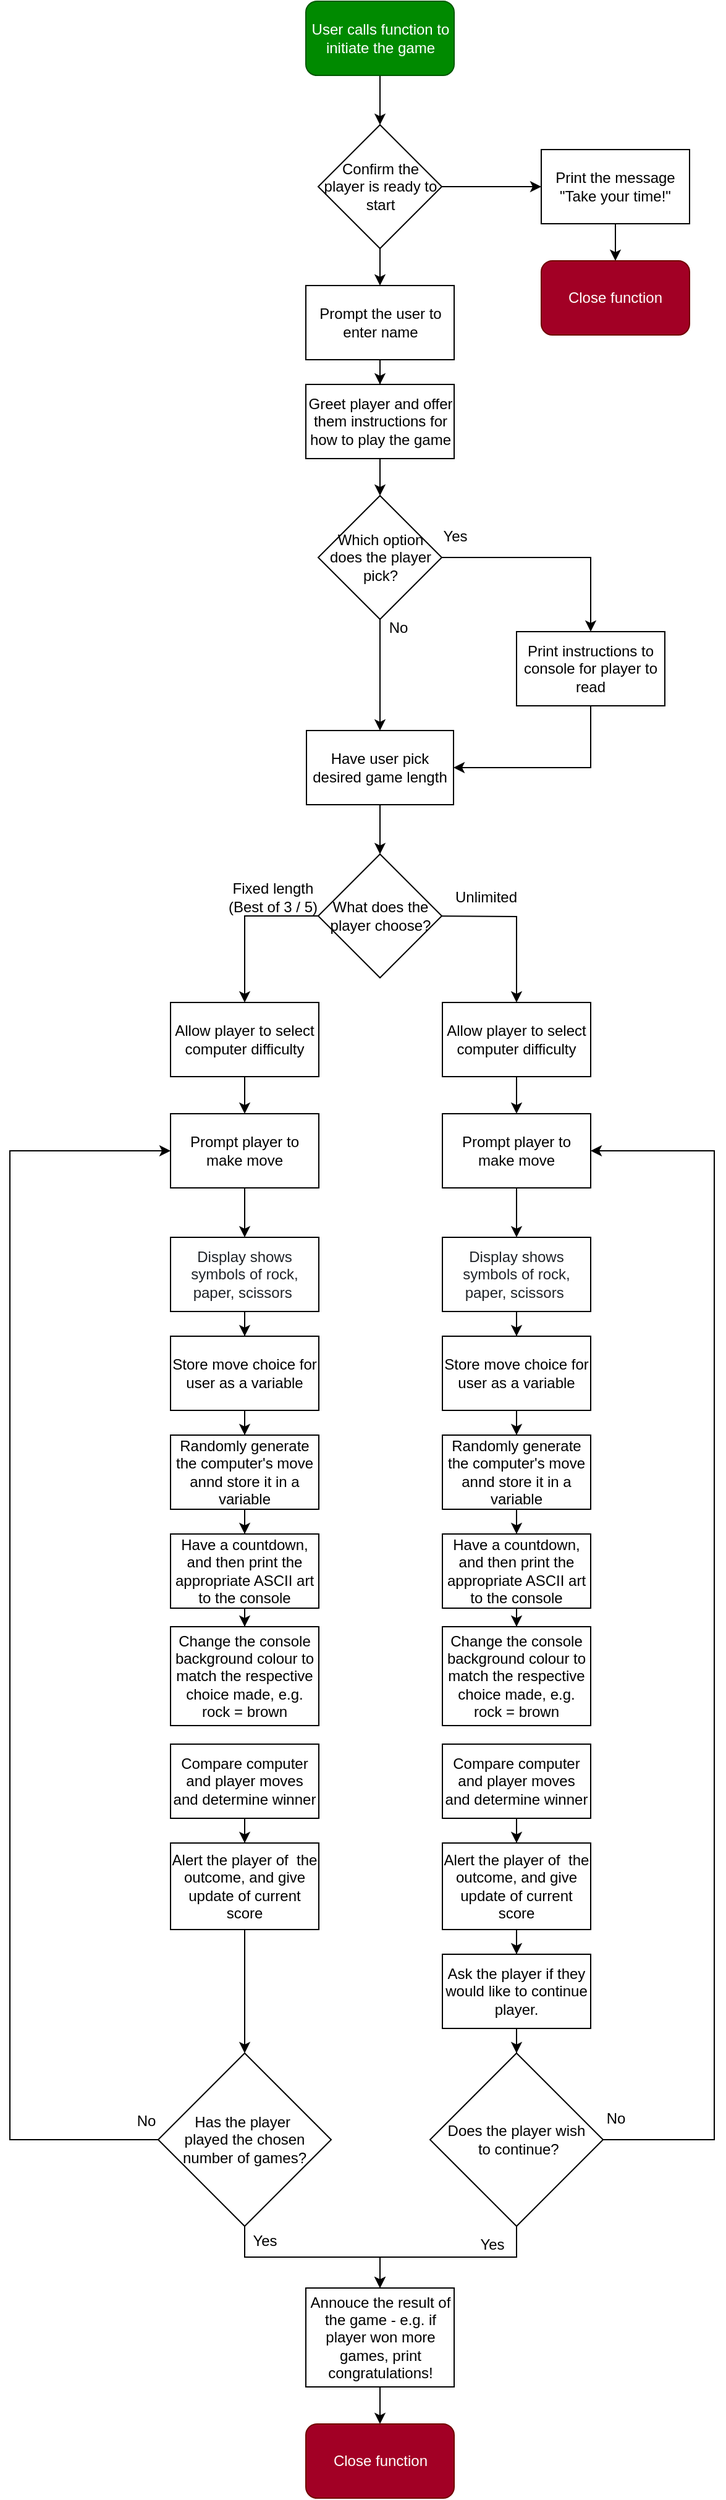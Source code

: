 <mxfile pages="2">
    <diagram id="C5RBs43oDa-KdzZeNtuy" name="Full MVP Flow">
        <mxGraphModel dx="2403" dy="698" grid="1" gridSize="10" guides="1" tooltips="1" connect="1" arrows="1" fold="1" page="1" pageScale="1" pageWidth="827" pageHeight="1169" math="0" shadow="0">
            <root>
                <mxCell id="WIyWlLk6GJQsqaUBKTNV-0"/>
                <mxCell id="WIyWlLk6GJQsqaUBKTNV-1" parent="WIyWlLk6GJQsqaUBKTNV-0"/>
                <mxCell id="i0BTrLe3iwKVBPKauF2W-7" value="" style="edgeStyle=orthogonalEdgeStyle;rounded=0;orthogonalLoop=1;jettySize=auto;html=1;" parent="WIyWlLk6GJQsqaUBKTNV-1" source="i0BTrLe3iwKVBPKauF2W-0" target="i0BTrLe3iwKVBPKauF2W-2" edge="1">
                    <mxGeometry relative="1" as="geometry"/>
                </mxCell>
                <mxCell id="i0BTrLe3iwKVBPKauF2W-0" value="User calls function to initiate the game" style="rounded=1;whiteSpace=wrap;html=1;fillColor=#008a00;fontColor=#ffffff;strokeColor=#005700;" parent="WIyWlLk6GJQsqaUBKTNV-1" vertex="1">
                    <mxGeometry x="349.5" y="60" width="120" height="60" as="geometry"/>
                </mxCell>
                <mxCell id="i0BTrLe3iwKVBPKauF2W-5" value="" style="edgeStyle=orthogonalEdgeStyle;rounded=0;orthogonalLoop=1;jettySize=auto;html=1;" parent="WIyWlLk6GJQsqaUBKTNV-1" source="i0BTrLe3iwKVBPKauF2W-2" target="i0BTrLe3iwKVBPKauF2W-3" edge="1">
                    <mxGeometry relative="1" as="geometry"/>
                </mxCell>
                <mxCell id="i0BTrLe3iwKVBPKauF2W-9" value="" style="edgeStyle=orthogonalEdgeStyle;rounded=0;orthogonalLoop=1;jettySize=auto;html=1;" parent="WIyWlLk6GJQsqaUBKTNV-1" source="i0BTrLe3iwKVBPKauF2W-2" target="i0BTrLe3iwKVBPKauF2W-8" edge="1">
                    <mxGeometry relative="1" as="geometry"/>
                </mxCell>
                <mxCell id="i0BTrLe3iwKVBPKauF2W-2" value="Confirm the player is ready to start" style="rhombus;whiteSpace=wrap;html=1;" parent="WIyWlLk6GJQsqaUBKTNV-1" vertex="1">
                    <mxGeometry x="359.5" y="160" width="100" height="100" as="geometry"/>
                </mxCell>
                <mxCell id="i0BTrLe3iwKVBPKauF2W-6" value="" style="edgeStyle=orthogonalEdgeStyle;rounded=0;orthogonalLoop=1;jettySize=auto;html=1;" parent="WIyWlLk6GJQsqaUBKTNV-1" source="i0BTrLe3iwKVBPKauF2W-3" target="i0BTrLe3iwKVBPKauF2W-4" edge="1">
                    <mxGeometry relative="1" as="geometry"/>
                </mxCell>
                <mxCell id="i0BTrLe3iwKVBPKauF2W-3" value="Print the message &quot;Take your time!&quot;" style="rounded=0;whiteSpace=wrap;html=1;" parent="WIyWlLk6GJQsqaUBKTNV-1" vertex="1">
                    <mxGeometry x="540" y="180" width="120" height="60" as="geometry"/>
                </mxCell>
                <mxCell id="i0BTrLe3iwKVBPKauF2W-4" value="Close function" style="rounded=1;whiteSpace=wrap;html=1;fillColor=#a20025;fontColor=#ffffff;strokeColor=#6F0000;" parent="WIyWlLk6GJQsqaUBKTNV-1" vertex="1">
                    <mxGeometry x="540" y="270" width="120" height="60" as="geometry"/>
                </mxCell>
                <mxCell id="0fEnFqtu8oEoL6HTWRps-10" style="edgeStyle=orthogonalEdgeStyle;rounded=0;orthogonalLoop=1;jettySize=auto;html=1;entryX=0.5;entryY=0;entryDx=0;entryDy=0;" parent="WIyWlLk6GJQsqaUBKTNV-1" source="i0BTrLe3iwKVBPKauF2W-8" target="0fEnFqtu8oEoL6HTWRps-0" edge="1">
                    <mxGeometry relative="1" as="geometry"/>
                </mxCell>
                <mxCell id="i0BTrLe3iwKVBPKauF2W-8" value="Prompt the user to enter name" style="rounded=0;whiteSpace=wrap;html=1;" parent="WIyWlLk6GJQsqaUBKTNV-1" vertex="1">
                    <mxGeometry x="349.5" y="290" width="120" height="60" as="geometry"/>
                </mxCell>
                <mxCell id="jGgT8CuHyI69-m--lQgt-0" value="" style="edgeStyle=orthogonalEdgeStyle;rounded=0;orthogonalLoop=1;jettySize=auto;html=1;" parent="WIyWlLk6GJQsqaUBKTNV-1" source="i0BTrLe3iwKVBPKauF2W-10" target="i0BTrLe3iwKVBPKauF2W-13" edge="1">
                    <mxGeometry relative="1" as="geometry"/>
                </mxCell>
                <mxCell id="i0BTrLe3iwKVBPKauF2W-10" value="Have user pick desired game length" style="rounded=0;whiteSpace=wrap;html=1;" parent="WIyWlLk6GJQsqaUBKTNV-1" vertex="1">
                    <mxGeometry x="350" y="650" width="119" height="60" as="geometry"/>
                </mxCell>
                <mxCell id="i0BTrLe3iwKVBPKauF2W-21" style="edgeStyle=orthogonalEdgeStyle;rounded=0;orthogonalLoop=1;jettySize=auto;html=1;entryX=0.5;entryY=0;entryDx=0;entryDy=0;" parent="WIyWlLk6GJQsqaUBKTNV-1" source="i0BTrLe3iwKVBPKauF2W-13" target="u9dW0clp4DTma3qkRsLp-0" edge="1">
                    <mxGeometry relative="1" as="geometry">
                        <Array as="points">
                            <mxPoint x="300" y="800"/>
                        </Array>
                    </mxGeometry>
                </mxCell>
                <mxCell id="i0BTrLe3iwKVBPKauF2W-22" style="edgeStyle=orthogonalEdgeStyle;rounded=0;orthogonalLoop=1;jettySize=auto;html=1;entryX=0.5;entryY=0;entryDx=0;entryDy=0;" parent="WIyWlLk6GJQsqaUBKTNV-1" target="u9dW0clp4DTma3qkRsLp-1" edge="1">
                    <mxGeometry relative="1" as="geometry">
                        <mxPoint x="440" y="800" as="sourcePoint"/>
                    </mxGeometry>
                </mxCell>
                <mxCell id="i0BTrLe3iwKVBPKauF2W-13" value="What does the player choose?" style="rhombus;whiteSpace=wrap;html=1;" parent="WIyWlLk6GJQsqaUBKTNV-1" vertex="1">
                    <mxGeometry x="359.5" y="750" width="100" height="100" as="geometry"/>
                </mxCell>
                <mxCell id="i0BTrLe3iwKVBPKauF2W-20" value="" style="edgeStyle=orthogonalEdgeStyle;rounded=0;orthogonalLoop=1;jettySize=auto;html=1;" parent="WIyWlLk6GJQsqaUBKTNV-1" source="i0BTrLe3iwKVBPKauF2W-15" target="i0BTrLe3iwKVBPKauF2W-18" edge="1">
                    <mxGeometry relative="1" as="geometry"/>
                </mxCell>
                <mxCell id="i0BTrLe3iwKVBPKauF2W-15" value="Prompt player to make move" style="rounded=0;whiteSpace=wrap;html=1;" parent="WIyWlLk6GJQsqaUBKTNV-1" vertex="1">
                    <mxGeometry x="240" y="960" width="120" height="60" as="geometry"/>
                </mxCell>
                <mxCell id="i0BTrLe3iwKVBPKauF2W-23" value="" style="edgeStyle=orthogonalEdgeStyle;rounded=0;orthogonalLoop=1;jettySize=auto;html=1;" parent="WIyWlLk6GJQsqaUBKTNV-1" source="i0BTrLe3iwKVBPKauF2W-17" target="i0BTrLe3iwKVBPKauF2W-19" edge="1">
                    <mxGeometry relative="1" as="geometry"/>
                </mxCell>
                <mxCell id="i0BTrLe3iwKVBPKauF2W-17" value="Prompt player to make move" style="rounded=0;whiteSpace=wrap;html=1;" parent="WIyWlLk6GJQsqaUBKTNV-1" vertex="1">
                    <mxGeometry x="460" y="960" width="120" height="60" as="geometry"/>
                </mxCell>
                <mxCell id="i0BTrLe3iwKVBPKauF2W-26" value="" style="edgeStyle=orthogonalEdgeStyle;rounded=0;orthogonalLoop=1;jettySize=auto;html=1;" parent="WIyWlLk6GJQsqaUBKTNV-1" source="i0BTrLe3iwKVBPKauF2W-18" target="i0BTrLe3iwKVBPKauF2W-24" edge="1">
                    <mxGeometry relative="1" as="geometry"/>
                </mxCell>
                <mxCell id="i0BTrLe3iwKVBPKauF2W-18" value="&lt;span id=&quot;docs-internal-guid-4c71b3df-7fff-ebc9-d22f-355c0b00f8cb&quot; style=&quot;color: rgb(31, 35, 40); background-color: transparent; font-variant-numeric: normal; font-variant-east-asian: normal; font-variant-alternates: normal; font-variant-position: normal; vertical-align: baseline; white-space-collapse: preserve;&quot;&gt;&lt;font style=&quot;font-size: 12px;&quot; face=&quot;Helvetica&quot;&gt;Display shows symbols of rock, paper, scissors &lt;/font&gt;&lt;/span&gt;" style="rounded=0;whiteSpace=wrap;html=1;" parent="WIyWlLk6GJQsqaUBKTNV-1" vertex="1">
                    <mxGeometry x="240" y="1060" width="120" height="60" as="geometry"/>
                </mxCell>
                <mxCell id="i0BTrLe3iwKVBPKauF2W-27" value="" style="edgeStyle=orthogonalEdgeStyle;rounded=0;orthogonalLoop=1;jettySize=auto;html=1;" parent="WIyWlLk6GJQsqaUBKTNV-1" source="i0BTrLe3iwKVBPKauF2W-19" target="i0BTrLe3iwKVBPKauF2W-25" edge="1">
                    <mxGeometry relative="1" as="geometry"/>
                </mxCell>
                <mxCell id="i0BTrLe3iwKVBPKauF2W-19" value="&lt;span id=&quot;docs-internal-guid-4c71b3df-7fff-ebc9-d22f-355c0b00f8cb&quot; style=&quot;color: rgb(31, 35, 40); background-color: transparent; font-variant-numeric: normal; font-variant-east-asian: normal; font-variant-alternates: normal; font-variant-position: normal; vertical-align: baseline; white-space-collapse: preserve;&quot;&gt;&lt;font style=&quot;font-size: 12px;&quot; face=&quot;Helvetica&quot;&gt;Display shows symbols of rock, paper, scissors &lt;/font&gt;&lt;/span&gt;" style="rounded=0;whiteSpace=wrap;html=1;" parent="WIyWlLk6GJQsqaUBKTNV-1" vertex="1">
                    <mxGeometry x="460" y="1060" width="120" height="60" as="geometry"/>
                </mxCell>
                <mxCell id="i0BTrLe3iwKVBPKauF2W-37" style="edgeStyle=orthogonalEdgeStyle;rounded=0;orthogonalLoop=1;jettySize=auto;html=1;" parent="WIyWlLk6GJQsqaUBKTNV-1" source="i0BTrLe3iwKVBPKauF2W-24" target="i0BTrLe3iwKVBPKauF2W-30" edge="1">
                    <mxGeometry relative="1" as="geometry"/>
                </mxCell>
                <mxCell id="i0BTrLe3iwKVBPKauF2W-24" value="Store move choice for user as a variable" style="rounded=0;whiteSpace=wrap;html=1;" parent="WIyWlLk6GJQsqaUBKTNV-1" vertex="1">
                    <mxGeometry x="240" y="1140" width="120" height="60" as="geometry"/>
                </mxCell>
                <mxCell id="i0BTrLe3iwKVBPKauF2W-43" style="edgeStyle=orthogonalEdgeStyle;rounded=0;orthogonalLoop=1;jettySize=auto;html=1;" parent="WIyWlLk6GJQsqaUBKTNV-1" source="i0BTrLe3iwKVBPKauF2W-25" target="i0BTrLe3iwKVBPKauF2W-35" edge="1">
                    <mxGeometry relative="1" as="geometry"/>
                </mxCell>
                <mxCell id="i0BTrLe3iwKVBPKauF2W-25" value="Store move choice for user as a variable" style="rounded=0;whiteSpace=wrap;html=1;" parent="WIyWlLk6GJQsqaUBKTNV-1" vertex="1">
                    <mxGeometry x="460" y="1140" width="120" height="60" as="geometry"/>
                </mxCell>
                <mxCell id="i0BTrLe3iwKVBPKauF2W-28" value="Unlimited" style="text;html=1;align=center;verticalAlign=middle;resizable=0;points=[];autosize=1;strokeColor=none;fillColor=none;" parent="WIyWlLk6GJQsqaUBKTNV-1" vertex="1">
                    <mxGeometry x="460" y="770" width="70" height="30" as="geometry"/>
                </mxCell>
                <mxCell id="i0BTrLe3iwKVBPKauF2W-29" value="Fixed length&amp;nbsp;&lt;div&gt;(Best of 3 / 5)&lt;/div&gt;" style="text;html=1;align=right;verticalAlign=middle;resizable=0;points=[];autosize=1;strokeColor=none;fillColor=none;" parent="WIyWlLk6GJQsqaUBKTNV-1" vertex="1">
                    <mxGeometry x="260" y="765" width="100" height="40" as="geometry"/>
                </mxCell>
                <mxCell id="i0BTrLe3iwKVBPKauF2W-81" style="edgeStyle=orthogonalEdgeStyle;rounded=0;orthogonalLoop=1;jettySize=auto;html=1;entryX=0.5;entryY=0;entryDx=0;entryDy=0;" parent="WIyWlLk6GJQsqaUBKTNV-1" source="i0BTrLe3iwKVBPKauF2W-30" target="i0BTrLe3iwKVBPKauF2W-76" edge="1">
                    <mxGeometry relative="1" as="geometry"/>
                </mxCell>
                <mxCell id="i0BTrLe3iwKVBPKauF2W-30" value="Randomly generate the computer's move annd store it in a variable" style="rounded=0;whiteSpace=wrap;html=1;" parent="WIyWlLk6GJQsqaUBKTNV-1" vertex="1">
                    <mxGeometry x="240" y="1220" width="120" height="60" as="geometry"/>
                </mxCell>
                <mxCell id="i0BTrLe3iwKVBPKauF2W-40" style="edgeStyle=orthogonalEdgeStyle;rounded=0;orthogonalLoop=1;jettySize=auto;html=1;" parent="WIyWlLk6GJQsqaUBKTNV-1" source="i0BTrLe3iwKVBPKauF2W-31" target="i0BTrLe3iwKVBPKauF2W-32" edge="1">
                    <mxGeometry relative="1" as="geometry"/>
                </mxCell>
                <mxCell id="i0BTrLe3iwKVBPKauF2W-31" value="Compare computer and player moves and determine winner" style="rounded=0;whiteSpace=wrap;html=1;" parent="WIyWlLk6GJQsqaUBKTNV-1" vertex="1">
                    <mxGeometry x="240" y="1470" width="120" height="60" as="geometry"/>
                </mxCell>
                <mxCell id="i0BTrLe3iwKVBPKauF2W-48" value="" style="edgeStyle=orthogonalEdgeStyle;rounded=0;orthogonalLoop=1;jettySize=auto;html=1;" parent="WIyWlLk6GJQsqaUBKTNV-1" source="i0BTrLe3iwKVBPKauF2W-32" target="i0BTrLe3iwKVBPKauF2W-46" edge="1">
                    <mxGeometry relative="1" as="geometry"/>
                </mxCell>
                <mxCell id="i0BTrLe3iwKVBPKauF2W-32" value="Alert the player of&amp;nbsp; the outcome, and give update of current score" style="rounded=0;whiteSpace=wrap;html=1;" parent="WIyWlLk6GJQsqaUBKTNV-1" vertex="1">
                    <mxGeometry x="240" y="1550" width="120" height="70" as="geometry"/>
                </mxCell>
                <mxCell id="i0BTrLe3iwKVBPKauF2W-72" style="edgeStyle=orthogonalEdgeStyle;rounded=0;orthogonalLoop=1;jettySize=auto;html=1;entryX=0.5;entryY=0;entryDx=0;entryDy=0;" parent="WIyWlLk6GJQsqaUBKTNV-1" source="i0BTrLe3iwKVBPKauF2W-33" target="i0BTrLe3iwKVBPKauF2W-56" edge="1">
                    <mxGeometry relative="1" as="geometry"/>
                </mxCell>
                <mxCell id="i0BTrLe3iwKVBPKauF2W-33" value="Alert the player of&amp;nbsp; the outcome, and give update of current score" style="rounded=0;whiteSpace=wrap;html=1;" parent="WIyWlLk6GJQsqaUBKTNV-1" vertex="1">
                    <mxGeometry x="460" y="1550" width="120" height="70" as="geometry"/>
                </mxCell>
                <mxCell id="i0BTrLe3iwKVBPKauF2W-41" style="edgeStyle=orthogonalEdgeStyle;rounded=0;orthogonalLoop=1;jettySize=auto;html=1;entryX=0.5;entryY=0;entryDx=0;entryDy=0;" parent="WIyWlLk6GJQsqaUBKTNV-1" source="i0BTrLe3iwKVBPKauF2W-34" target="i0BTrLe3iwKVBPKauF2W-33" edge="1">
                    <mxGeometry relative="1" as="geometry"/>
                </mxCell>
                <mxCell id="i0BTrLe3iwKVBPKauF2W-34" value="Compare computer and player moves and determine winner" style="rounded=0;whiteSpace=wrap;html=1;" parent="WIyWlLk6GJQsqaUBKTNV-1" vertex="1">
                    <mxGeometry x="460" y="1470" width="120" height="60" as="geometry"/>
                </mxCell>
                <mxCell id="i0BTrLe3iwKVBPKauF2W-85" style="edgeStyle=orthogonalEdgeStyle;rounded=0;orthogonalLoop=1;jettySize=auto;html=1;entryX=0.5;entryY=0;entryDx=0;entryDy=0;" parent="WIyWlLk6GJQsqaUBKTNV-1" source="i0BTrLe3iwKVBPKauF2W-35" target="i0BTrLe3iwKVBPKauF2W-78" edge="1">
                    <mxGeometry relative="1" as="geometry"/>
                </mxCell>
                <mxCell id="i0BTrLe3iwKVBPKauF2W-35" value="Randomly generate the computer's move annd store it in a variable" style="rounded=0;whiteSpace=wrap;html=1;" parent="WIyWlLk6GJQsqaUBKTNV-1" vertex="1">
                    <mxGeometry x="460" y="1220" width="120" height="60" as="geometry"/>
                </mxCell>
                <mxCell id="i0BTrLe3iwKVBPKauF2W-49" style="edgeStyle=orthogonalEdgeStyle;rounded=0;orthogonalLoop=1;jettySize=auto;html=1;entryX=0;entryY=0.5;entryDx=0;entryDy=0;" parent="WIyWlLk6GJQsqaUBKTNV-1" source="i0BTrLe3iwKVBPKauF2W-46" target="i0BTrLe3iwKVBPKauF2W-15" edge="1">
                    <mxGeometry relative="1" as="geometry">
                        <Array as="points">
                            <mxPoint x="110" y="1790"/>
                            <mxPoint x="110" y="990"/>
                        </Array>
                    </mxGeometry>
                </mxCell>
                <mxCell id="i0BTrLe3iwKVBPKauF2W-60" value="" style="edgeStyle=orthogonalEdgeStyle;rounded=0;orthogonalLoop=1;jettySize=auto;html=1;" parent="WIyWlLk6GJQsqaUBKTNV-1" source="i0BTrLe3iwKVBPKauF2W-46" target="i0BTrLe3iwKVBPKauF2W-53" edge="1">
                    <mxGeometry relative="1" as="geometry"/>
                </mxCell>
                <mxCell id="i0BTrLe3iwKVBPKauF2W-46" value="Has the player&amp;nbsp;&lt;div&gt;played&lt;span style=&quot;background-color: initial;&quot;&gt;&amp;nbsp;&lt;/span&gt;&lt;span style=&quot;background-color: initial;&quot;&gt;the chosen number of games?&lt;/span&gt;&lt;/div&gt;" style="rhombus;whiteSpace=wrap;html=1;" parent="WIyWlLk6GJQsqaUBKTNV-1" vertex="1">
                    <mxGeometry x="230" y="1720" width="140" height="140" as="geometry"/>
                </mxCell>
                <mxCell id="i0BTrLe3iwKVBPKauF2W-50" value="No" style="text;html=1;align=center;verticalAlign=middle;resizable=0;points=[];autosize=1;strokeColor=none;fillColor=none;" parent="WIyWlLk6GJQsqaUBKTNV-1" vertex="1">
                    <mxGeometry x="200" y="1760" width="40" height="30" as="geometry"/>
                </mxCell>
                <mxCell id="i0BTrLe3iwKVBPKauF2W-61" style="edgeStyle=orthogonalEdgeStyle;rounded=0;orthogonalLoop=1;jettySize=auto;html=1;" parent="WIyWlLk6GJQsqaUBKTNV-1" source="i0BTrLe3iwKVBPKauF2W-53" target="i0BTrLe3iwKVBPKauF2W-54" edge="1">
                    <mxGeometry relative="1" as="geometry"/>
                </mxCell>
                <mxCell id="i0BTrLe3iwKVBPKauF2W-53" value="Annouce the result of the game - e.g. if player won more games, print congratulations!" style="rounded=0;whiteSpace=wrap;html=1;" parent="WIyWlLk6GJQsqaUBKTNV-1" vertex="1">
                    <mxGeometry x="349.5" y="1910" width="120" height="80" as="geometry"/>
                </mxCell>
                <mxCell id="i0BTrLe3iwKVBPKauF2W-54" value="Close function" style="rounded=1;whiteSpace=wrap;html=1;fillColor=#a20025;fontColor=#ffffff;strokeColor=#6F0000;" parent="WIyWlLk6GJQsqaUBKTNV-1" vertex="1">
                    <mxGeometry x="349.5" y="2020" width="120" height="60" as="geometry"/>
                </mxCell>
                <mxCell id="i0BTrLe3iwKVBPKauF2W-64" style="edgeStyle=orthogonalEdgeStyle;rounded=0;orthogonalLoop=1;jettySize=auto;html=1;entryX=0.5;entryY=0;entryDx=0;entryDy=0;" parent="WIyWlLk6GJQsqaUBKTNV-1" source="i0BTrLe3iwKVBPKauF2W-56" target="i0BTrLe3iwKVBPKauF2W-59" edge="1">
                    <mxGeometry relative="1" as="geometry"/>
                </mxCell>
                <mxCell id="i0BTrLe3iwKVBPKauF2W-56" value="Ask the player if they would like to continue player." style="rounded=0;whiteSpace=wrap;html=1;" parent="WIyWlLk6GJQsqaUBKTNV-1" vertex="1">
                    <mxGeometry x="460" y="1640" width="120" height="60" as="geometry"/>
                </mxCell>
                <mxCell id="i0BTrLe3iwKVBPKauF2W-63" style="edgeStyle=orthogonalEdgeStyle;rounded=0;orthogonalLoop=1;jettySize=auto;html=1;entryX=0.5;entryY=0;entryDx=0;entryDy=0;" parent="WIyWlLk6GJQsqaUBKTNV-1" source="i0BTrLe3iwKVBPKauF2W-59" target="i0BTrLe3iwKVBPKauF2W-53" edge="1">
                    <mxGeometry relative="1" as="geometry"/>
                </mxCell>
                <mxCell id="i0BTrLe3iwKVBPKauF2W-65" style="edgeStyle=orthogonalEdgeStyle;rounded=0;orthogonalLoop=1;jettySize=auto;html=1;entryX=1;entryY=0.5;entryDx=0;entryDy=0;" parent="WIyWlLk6GJQsqaUBKTNV-1" source="i0BTrLe3iwKVBPKauF2W-59" target="i0BTrLe3iwKVBPKauF2W-17" edge="1">
                    <mxGeometry relative="1" as="geometry">
                        <Array as="points">
                            <mxPoint x="680" y="1790"/>
                            <mxPoint x="680" y="990"/>
                        </Array>
                    </mxGeometry>
                </mxCell>
                <mxCell id="i0BTrLe3iwKVBPKauF2W-59" value="Does the player wish&lt;div&gt;&amp;nbsp;to continue?&lt;/div&gt;" style="rhombus;whiteSpace=wrap;html=1;" parent="WIyWlLk6GJQsqaUBKTNV-1" vertex="1">
                    <mxGeometry x="450" y="1720" width="140" height="140" as="geometry"/>
                </mxCell>
                <mxCell id="i0BTrLe3iwKVBPKauF2W-66" value="No" style="text;html=1;align=center;verticalAlign=middle;resizable=0;points=[];autosize=1;strokeColor=none;fillColor=none;" parent="WIyWlLk6GJQsqaUBKTNV-1" vertex="1">
                    <mxGeometry x="580" y="1758" width="40" height="30" as="geometry"/>
                </mxCell>
                <mxCell id="i0BTrLe3iwKVBPKauF2W-69" value="Yes" style="text;html=1;align=center;verticalAlign=middle;resizable=0;points=[];autosize=1;strokeColor=none;fillColor=none;" parent="WIyWlLk6GJQsqaUBKTNV-1" vertex="1">
                    <mxGeometry x="296" y="1857" width="40" height="30" as="geometry"/>
                </mxCell>
                <mxCell id="i0BTrLe3iwKVBPKauF2W-70" value="Yes" style="text;html=1;align=center;verticalAlign=middle;resizable=0;points=[];autosize=1;strokeColor=none;fillColor=none;" parent="WIyWlLk6GJQsqaUBKTNV-1" vertex="1">
                    <mxGeometry x="480" y="1860" width="40" height="30" as="geometry"/>
                </mxCell>
                <mxCell id="i0BTrLe3iwKVBPKauF2W-83" style="edgeStyle=orthogonalEdgeStyle;rounded=0;orthogonalLoop=1;jettySize=auto;html=1;entryX=0.5;entryY=0;entryDx=0;entryDy=0;" parent="WIyWlLk6GJQsqaUBKTNV-1" source="i0BTrLe3iwKVBPKauF2W-76" target="i0BTrLe3iwKVBPKauF2W-77" edge="1">
                    <mxGeometry relative="1" as="geometry"/>
                </mxCell>
                <mxCell id="i0BTrLe3iwKVBPKauF2W-76" value="Have a countdown, and then print the appropriate ASCII art to the console" style="rounded=0;whiteSpace=wrap;html=1;" parent="WIyWlLk6GJQsqaUBKTNV-1" vertex="1">
                    <mxGeometry x="240" y="1300" width="120" height="60" as="geometry"/>
                </mxCell>
                <mxCell id="i0BTrLe3iwKVBPKauF2W-77" value="Change the console background colour to match the respective choice made, e.g. rock = brown" style="rounded=0;whiteSpace=wrap;html=1;" parent="WIyWlLk6GJQsqaUBKTNV-1" vertex="1">
                    <mxGeometry x="240" y="1375" width="120" height="80" as="geometry"/>
                </mxCell>
                <mxCell id="i0BTrLe3iwKVBPKauF2W-84" style="edgeStyle=orthogonalEdgeStyle;rounded=0;orthogonalLoop=1;jettySize=auto;html=1;" parent="WIyWlLk6GJQsqaUBKTNV-1" source="i0BTrLe3iwKVBPKauF2W-78" target="i0BTrLe3iwKVBPKauF2W-79" edge="1">
                    <mxGeometry relative="1" as="geometry"/>
                </mxCell>
                <mxCell id="i0BTrLe3iwKVBPKauF2W-78" value="Have a countdown, and then print the appropriate ASCII art to the console" style="rounded=0;whiteSpace=wrap;html=1;" parent="WIyWlLk6GJQsqaUBKTNV-1" vertex="1">
                    <mxGeometry x="460" y="1300" width="120" height="60" as="geometry"/>
                </mxCell>
                <mxCell id="i0BTrLe3iwKVBPKauF2W-79" value="Change the console background colour to match the respective choice made, e.g. rock = brown" style="rounded=0;whiteSpace=wrap;html=1;" parent="WIyWlLk6GJQsqaUBKTNV-1" vertex="1">
                    <mxGeometry x="460" y="1375" width="120" height="80" as="geometry"/>
                </mxCell>
                <mxCell id="0fEnFqtu8oEoL6HTWRps-8" value="" style="edgeStyle=orthogonalEdgeStyle;rounded=0;orthogonalLoop=1;jettySize=auto;html=1;" parent="WIyWlLk6GJQsqaUBKTNV-1" source="0fEnFqtu8oEoL6HTWRps-0" target="0fEnFqtu8oEoL6HTWRps-1" edge="1">
                    <mxGeometry relative="1" as="geometry"/>
                </mxCell>
                <mxCell id="0fEnFqtu8oEoL6HTWRps-0" value="Greet player and offer them instructions for how to play the game" style="rounded=0;whiteSpace=wrap;html=1;" parent="WIyWlLk6GJQsqaUBKTNV-1" vertex="1">
                    <mxGeometry x="349.5" y="370" width="120" height="60" as="geometry"/>
                </mxCell>
                <mxCell id="0fEnFqtu8oEoL6HTWRps-3" style="edgeStyle=orthogonalEdgeStyle;rounded=0;orthogonalLoop=1;jettySize=auto;html=1;entryX=0.5;entryY=0;entryDx=0;entryDy=0;" parent="WIyWlLk6GJQsqaUBKTNV-1" source="0fEnFqtu8oEoL6HTWRps-1" target="0fEnFqtu8oEoL6HTWRps-2" edge="1">
                    <mxGeometry relative="1" as="geometry"/>
                </mxCell>
                <mxCell id="0fEnFqtu8oEoL6HTWRps-4" style="edgeStyle=orthogonalEdgeStyle;rounded=0;orthogonalLoop=1;jettySize=auto;html=1;" parent="WIyWlLk6GJQsqaUBKTNV-1" source="0fEnFqtu8oEoL6HTWRps-1" target="i0BTrLe3iwKVBPKauF2W-10" edge="1">
                    <mxGeometry relative="1" as="geometry"/>
                </mxCell>
                <mxCell id="0fEnFqtu8oEoL6HTWRps-1" value="Which option does the player pick?" style="rhombus;whiteSpace=wrap;html=1;" parent="WIyWlLk6GJQsqaUBKTNV-1" vertex="1">
                    <mxGeometry x="359.5" y="460" width="100" height="100" as="geometry"/>
                </mxCell>
                <mxCell id="0fEnFqtu8oEoL6HTWRps-5" style="edgeStyle=orthogonalEdgeStyle;rounded=0;orthogonalLoop=1;jettySize=auto;html=1;entryX=1;entryY=0.5;entryDx=0;entryDy=0;" parent="WIyWlLk6GJQsqaUBKTNV-1" source="0fEnFqtu8oEoL6HTWRps-2" target="i0BTrLe3iwKVBPKauF2W-10" edge="1">
                    <mxGeometry relative="1" as="geometry">
                        <Array as="points">
                            <mxPoint x="580" y="680"/>
                        </Array>
                    </mxGeometry>
                </mxCell>
                <mxCell id="0fEnFqtu8oEoL6HTWRps-2" value="Print instructions to console for player to read" style="rounded=0;whiteSpace=wrap;html=1;" parent="WIyWlLk6GJQsqaUBKTNV-1" vertex="1">
                    <mxGeometry x="520" y="570" width="120" height="60" as="geometry"/>
                </mxCell>
                <mxCell id="0fEnFqtu8oEoL6HTWRps-6" value="No" style="text;html=1;align=center;verticalAlign=middle;resizable=0;points=[];autosize=1;strokeColor=none;fillColor=none;" parent="WIyWlLk6GJQsqaUBKTNV-1" vertex="1">
                    <mxGeometry x="404" y="552" width="40" height="30" as="geometry"/>
                </mxCell>
                <mxCell id="0fEnFqtu8oEoL6HTWRps-7" value="Yes" style="text;html=1;align=center;verticalAlign=middle;resizable=0;points=[];autosize=1;strokeColor=none;fillColor=none;" parent="WIyWlLk6GJQsqaUBKTNV-1" vertex="1">
                    <mxGeometry x="450" y="478" width="40" height="30" as="geometry"/>
                </mxCell>
                <mxCell id="u9dW0clp4DTma3qkRsLp-2" value="" style="edgeStyle=orthogonalEdgeStyle;rounded=0;orthogonalLoop=1;jettySize=auto;html=1;" parent="WIyWlLk6GJQsqaUBKTNV-1" source="u9dW0clp4DTma3qkRsLp-0" target="i0BTrLe3iwKVBPKauF2W-15" edge="1">
                    <mxGeometry relative="1" as="geometry"/>
                </mxCell>
                <mxCell id="u9dW0clp4DTma3qkRsLp-0" value="Allow player to select computer difficulty" style="rounded=0;whiteSpace=wrap;html=1;" parent="WIyWlLk6GJQsqaUBKTNV-1" vertex="1">
                    <mxGeometry x="240" y="870" width="120" height="60" as="geometry"/>
                </mxCell>
                <mxCell id="u9dW0clp4DTma3qkRsLp-3" value="" style="edgeStyle=orthogonalEdgeStyle;rounded=0;orthogonalLoop=1;jettySize=auto;html=1;" parent="WIyWlLk6GJQsqaUBKTNV-1" source="u9dW0clp4DTma3qkRsLp-1" target="i0BTrLe3iwKVBPKauF2W-17" edge="1">
                    <mxGeometry relative="1" as="geometry"/>
                </mxCell>
                <mxCell id="u9dW0clp4DTma3qkRsLp-1" value="Allow player to select computer difficulty" style="rounded=0;whiteSpace=wrap;html=1;" parent="WIyWlLk6GJQsqaUBKTNV-1" vertex="1">
                    <mxGeometry x="460" y="870" width="120" height="60" as="geometry"/>
                </mxCell>
            </root>
        </mxGraphModel>
    </diagram>
    <diagram id="8mtV_wRQn_pAI42b4K1T" name="MVP 1">
        <mxGraphModel dx="2403" dy="698" grid="1" gridSize="10" guides="1" tooltips="1" connect="1" arrows="1" fold="1" page="1" pageScale="1" pageWidth="827" pageHeight="1169" math="0" shadow="0">
            <root>
                <mxCell id="0"/>
                <mxCell id="1" parent="0"/>
                <mxCell id="hIcsDbXdbsqmUBOW2Eak-84" value="" style="edgeStyle=orthogonalEdgeStyle;rounded=0;orthogonalLoop=1;jettySize=auto;html=1;" parent="1" source="hIcsDbXdbsqmUBOW2Eak-2" target="hIcsDbXdbsqmUBOW2Eak-10" edge="1">
                    <mxGeometry relative="1" as="geometry"/>
                </mxCell>
                <mxCell id="hIcsDbXdbsqmUBOW2Eak-2" value="User calls function to initiate the game" style="rounded=1;whiteSpace=wrap;html=1;fillColor=#008a00;fontColor=#ffffff;strokeColor=#005700;" parent="1" vertex="1">
                    <mxGeometry x="349.5" y="60" width="120" height="60" as="geometry"/>
                </mxCell>
                <mxCell id="hIcsDbXdbsqmUBOW2Eak-9" style="edgeStyle=orthogonalEdgeStyle;rounded=0;orthogonalLoop=1;jettySize=auto;html=1;entryX=0.5;entryY=0;entryDx=0;entryDy=0;" parent="1" source="hIcsDbXdbsqmUBOW2Eak-10" target="hIcsDbXdbsqmUBOW2Eak-64" edge="1">
                    <mxGeometry relative="1" as="geometry"/>
                </mxCell>
                <mxCell id="hIcsDbXdbsqmUBOW2Eak-10" value="Prompt the user to enter name" style="rounded=0;whiteSpace=wrap;html=1;" parent="1" vertex="1">
                    <mxGeometry x="349.5" y="170" width="120" height="60" as="geometry"/>
                </mxCell>
                <mxCell id="hIcsDbXdbsqmUBOW2Eak-18" value="" style="edgeStyle=orthogonalEdgeStyle;rounded=0;orthogonalLoop=1;jettySize=auto;html=1;" parent="1" source="hIcsDbXdbsqmUBOW2Eak-19" target="hIcsDbXdbsqmUBOW2Eak-23" edge="1">
                    <mxGeometry relative="1" as="geometry"/>
                </mxCell>
                <mxCell id="hIcsDbXdbsqmUBOW2Eak-19" value="Prompt player to make move" style="rounded=0;whiteSpace=wrap;html=1;" parent="1" vertex="1">
                    <mxGeometry x="349.5" y="530" width="120" height="60" as="geometry"/>
                </mxCell>
                <mxCell id="hIcsDbXdbsqmUBOW2Eak-22" value="" style="edgeStyle=orthogonalEdgeStyle;rounded=0;orthogonalLoop=1;jettySize=auto;html=1;" parent="1" source="hIcsDbXdbsqmUBOW2Eak-23" target="hIcsDbXdbsqmUBOW2Eak-27" edge="1">
                    <mxGeometry relative="1" as="geometry"/>
                </mxCell>
                <mxCell id="hIcsDbXdbsqmUBOW2Eak-23" value="&lt;span id=&quot;docs-internal-guid-4c71b3df-7fff-ebc9-d22f-355c0b00f8cb&quot; style=&quot;color: rgb(31, 35, 40); background-color: transparent; font-variant-numeric: normal; font-variant-east-asian: normal; font-variant-alternates: normal; font-variant-position: normal; vertical-align: baseline; white-space-collapse: preserve;&quot;&gt;&lt;font style=&quot;font-size: 12px;&quot; face=&quot;Helvetica&quot;&gt;Display shows symbols of rock, paper, scissors &lt;/font&gt;&lt;/span&gt;" style="rounded=0;whiteSpace=wrap;html=1;" parent="1" vertex="1">
                    <mxGeometry x="349.5" y="620" width="120" height="60" as="geometry"/>
                </mxCell>
                <mxCell id="hIcsDbXdbsqmUBOW2Eak-26" style="edgeStyle=orthogonalEdgeStyle;rounded=0;orthogonalLoop=1;jettySize=auto;html=1;" parent="1" source="hIcsDbXdbsqmUBOW2Eak-27" target="hIcsDbXdbsqmUBOW2Eak-41" edge="1">
                    <mxGeometry relative="1" as="geometry"/>
                </mxCell>
                <mxCell id="hIcsDbXdbsqmUBOW2Eak-27" value="Store move choice for user as a variable" style="rounded=0;whiteSpace=wrap;html=1;" parent="1" vertex="1">
                    <mxGeometry x="349.5" y="700" width="120" height="60" as="geometry"/>
                </mxCell>
                <mxCell id="hIcsDbXdbsqmUBOW2Eak-36" style="edgeStyle=orthogonalEdgeStyle;rounded=0;orthogonalLoop=1;jettySize=auto;html=1;entryX=0.5;entryY=0;entryDx=0;entryDy=0;" parent="1" source="hIcsDbXdbsqmUBOW2Eak-37" target="hIcsDbXdbsqmUBOW2Eak-50" edge="1">
                    <mxGeometry relative="1" as="geometry"/>
                </mxCell>
                <mxCell id="hIcsDbXdbsqmUBOW2Eak-37" value="Alert the player of&amp;nbsp; the outcome, and give update of current score" style="rounded=0;whiteSpace=wrap;html=1;" parent="1" vertex="1">
                    <mxGeometry x="349.5" y="1110" width="120" height="70" as="geometry"/>
                </mxCell>
                <mxCell id="hIcsDbXdbsqmUBOW2Eak-38" style="edgeStyle=orthogonalEdgeStyle;rounded=0;orthogonalLoop=1;jettySize=auto;html=1;entryX=0.5;entryY=0;entryDx=0;entryDy=0;" parent="1" source="hIcsDbXdbsqmUBOW2Eak-39" target="hIcsDbXdbsqmUBOW2Eak-37" edge="1">
                    <mxGeometry relative="1" as="geometry"/>
                </mxCell>
                <mxCell id="hIcsDbXdbsqmUBOW2Eak-39" value="Compare computer and player moves and determine winner" style="rounded=0;whiteSpace=wrap;html=1;" parent="1" vertex="1">
                    <mxGeometry x="349.5" y="1030" width="120" height="60" as="geometry"/>
                </mxCell>
                <mxCell id="hIcsDbXdbsqmUBOW2Eak-40" style="edgeStyle=orthogonalEdgeStyle;rounded=0;orthogonalLoop=1;jettySize=auto;html=1;entryX=0.5;entryY=0;entryDx=0;entryDy=0;" parent="1" source="hIcsDbXdbsqmUBOW2Eak-41" target="hIcsDbXdbsqmUBOW2Eak-61" edge="1">
                    <mxGeometry relative="1" as="geometry"/>
                </mxCell>
                <mxCell id="hIcsDbXdbsqmUBOW2Eak-41" value="Randomly generate the computer's move annd store it in a variable" style="rounded=0;whiteSpace=wrap;html=1;" parent="1" vertex="1">
                    <mxGeometry x="349.5" y="780" width="120" height="60" as="geometry"/>
                </mxCell>
                <mxCell id="hIcsDbXdbsqmUBOW2Eak-46" style="edgeStyle=orthogonalEdgeStyle;rounded=0;orthogonalLoop=1;jettySize=auto;html=1;" parent="1" source="hIcsDbXdbsqmUBOW2Eak-47" target="hIcsDbXdbsqmUBOW2Eak-48" edge="1">
                    <mxGeometry relative="1" as="geometry"/>
                </mxCell>
                <mxCell id="hIcsDbXdbsqmUBOW2Eak-47" value="Annouce the result of the game - e.g. if player won more games, print congratulations!" style="rounded=0;whiteSpace=wrap;html=1;" parent="1" vertex="1">
                    <mxGeometry x="350" y="1490" width="120" height="80" as="geometry"/>
                </mxCell>
                <mxCell id="hIcsDbXdbsqmUBOW2Eak-48" value="Close function" style="rounded=1;whiteSpace=wrap;html=1;fillColor=#a20025;fontColor=#ffffff;strokeColor=#6F0000;" parent="1" vertex="1">
                    <mxGeometry x="350" y="1600" width="120" height="60" as="geometry"/>
                </mxCell>
                <mxCell id="hIcsDbXdbsqmUBOW2Eak-49" style="edgeStyle=orthogonalEdgeStyle;rounded=0;orthogonalLoop=1;jettySize=auto;html=1;entryX=0.5;entryY=0;entryDx=0;entryDy=0;" parent="1" source="hIcsDbXdbsqmUBOW2Eak-50" target="hIcsDbXdbsqmUBOW2Eak-53" edge="1">
                    <mxGeometry relative="1" as="geometry"/>
                </mxCell>
                <mxCell id="hIcsDbXdbsqmUBOW2Eak-50" value="Ask the player if they would like to continue player." style="rounded=0;whiteSpace=wrap;html=1;" parent="1" vertex="1">
                    <mxGeometry x="349.5" y="1200" width="120" height="60" as="geometry"/>
                </mxCell>
                <mxCell id="hIcsDbXdbsqmUBOW2Eak-51" style="edgeStyle=orthogonalEdgeStyle;rounded=0;orthogonalLoop=1;jettySize=auto;html=1;entryX=0.5;entryY=0;entryDx=0;entryDy=0;" parent="1" source="hIcsDbXdbsqmUBOW2Eak-53" target="hIcsDbXdbsqmUBOW2Eak-47" edge="1">
                    <mxGeometry relative="1" as="geometry"/>
                </mxCell>
                <mxCell id="hIcsDbXdbsqmUBOW2Eak-76" style="edgeStyle=orthogonalEdgeStyle;rounded=0;orthogonalLoop=1;jettySize=auto;html=1;entryX=1;entryY=0.75;entryDx=0;entryDy=0;exitX=0.138;exitY=0.889;exitDx=0;exitDy=0;exitPerimeter=0;" parent="1" source="hIcsDbXdbsqmUBOW2Eak-54" target="hIcsDbXdbsqmUBOW2Eak-19" edge="1">
                    <mxGeometry relative="1" as="geometry">
                        <Array as="points">
                            <mxPoint x="476" y="1370"/>
                            <mxPoint x="610" y="1370"/>
                            <mxPoint x="610" y="575"/>
                        </Array>
                    </mxGeometry>
                </mxCell>
                <mxCell id="hIcsDbXdbsqmUBOW2Eak-53" value="Does the player wish&lt;div&gt;&amp;nbsp;to continue?&lt;/div&gt;" style="rhombus;whiteSpace=wrap;html=1;" parent="1" vertex="1">
                    <mxGeometry x="339.5" y="1300" width="140" height="140" as="geometry"/>
                </mxCell>
                <mxCell id="hIcsDbXdbsqmUBOW2Eak-56" value="No" style="text;html=1;align=center;verticalAlign=middle;resizable=0;points=[];autosize=1;strokeColor=none;fillColor=none;" parent="1" vertex="1">
                    <mxGeometry x="410" y="1440" width="40" height="30" as="geometry"/>
                </mxCell>
                <mxCell id="hIcsDbXdbsqmUBOW2Eak-60" style="edgeStyle=orthogonalEdgeStyle;rounded=0;orthogonalLoop=1;jettySize=auto;html=1;" parent="1" source="hIcsDbXdbsqmUBOW2Eak-61" target="hIcsDbXdbsqmUBOW2Eak-62" edge="1">
                    <mxGeometry relative="1" as="geometry"/>
                </mxCell>
                <mxCell id="hIcsDbXdbsqmUBOW2Eak-61" value="Have a countdown, and then print the appropriate ASCII art to the console" style="rounded=0;whiteSpace=wrap;html=1;" parent="1" vertex="1">
                    <mxGeometry x="349.5" y="860" width="120" height="60" as="geometry"/>
                </mxCell>
                <mxCell id="hIcsDbXdbsqmUBOW2Eak-62" value="Change the console background colour to match the respective choice made, e.g. rock = brown" style="rounded=0;whiteSpace=wrap;html=1;" parent="1" vertex="1">
                    <mxGeometry x="349.5" y="935" width="120" height="80" as="geometry"/>
                </mxCell>
                <mxCell id="hIcsDbXdbsqmUBOW2Eak-63" value="" style="edgeStyle=orthogonalEdgeStyle;rounded=0;orthogonalLoop=1;jettySize=auto;html=1;" parent="1" source="hIcsDbXdbsqmUBOW2Eak-64" target="hIcsDbXdbsqmUBOW2Eak-67" edge="1">
                    <mxGeometry relative="1" as="geometry"/>
                </mxCell>
                <mxCell id="hIcsDbXdbsqmUBOW2Eak-64" value="Greet player and offer them instructions for how to play the game" style="rounded=0;whiteSpace=wrap;html=1;" parent="1" vertex="1">
                    <mxGeometry x="349.5" y="250" width="120" height="60" as="geometry"/>
                </mxCell>
                <mxCell id="hIcsDbXdbsqmUBOW2Eak-65" style="edgeStyle=orthogonalEdgeStyle;rounded=0;orthogonalLoop=1;jettySize=auto;html=1;entryX=0.5;entryY=0;entryDx=0;entryDy=0;" parent="1" source="hIcsDbXdbsqmUBOW2Eak-67" target="hIcsDbXdbsqmUBOW2Eak-69" edge="1">
                    <mxGeometry relative="1" as="geometry"/>
                </mxCell>
                <mxCell id="hIcsDbXdbsqmUBOW2Eak-66" style="edgeStyle=orthogonalEdgeStyle;rounded=0;orthogonalLoop=1;jettySize=auto;html=1;" parent="1" source="hIcsDbXdbsqmUBOW2Eak-67" edge="1">
                    <mxGeometry relative="1" as="geometry">
                        <mxPoint x="409.5" y="530" as="targetPoint"/>
                    </mxGeometry>
                </mxCell>
                <mxCell id="hIcsDbXdbsqmUBOW2Eak-67" value="Which option does the player pick?" style="rhombus;whiteSpace=wrap;html=1;" parent="1" vertex="1">
                    <mxGeometry x="359.5" y="340" width="100" height="100" as="geometry"/>
                </mxCell>
                <mxCell id="hIcsDbXdbsqmUBOW2Eak-68" style="edgeStyle=orthogonalEdgeStyle;rounded=0;orthogonalLoop=1;jettySize=auto;html=1;entryX=1;entryY=0.5;entryDx=0;entryDy=0;" parent="1" source="hIcsDbXdbsqmUBOW2Eak-69" edge="1">
                    <mxGeometry relative="1" as="geometry">
                        <Array as="points">
                            <mxPoint x="580" y="560"/>
                        </Array>
                        <mxPoint x="469" y="560" as="targetPoint"/>
                    </mxGeometry>
                </mxCell>
                <mxCell id="hIcsDbXdbsqmUBOW2Eak-69" value="Print instructions to console for player to read" style="rounded=0;whiteSpace=wrap;html=1;" parent="1" vertex="1">
                    <mxGeometry x="520" y="450" width="120" height="60" as="geometry"/>
                </mxCell>
                <mxCell id="hIcsDbXdbsqmUBOW2Eak-70" value="No" style="text;html=1;align=center;verticalAlign=middle;resizable=0;points=[];autosize=1;strokeColor=none;fillColor=none;" parent="1" vertex="1">
                    <mxGeometry x="404" y="432" width="40" height="30" as="geometry"/>
                </mxCell>
                <mxCell id="hIcsDbXdbsqmUBOW2Eak-71" value="Yes" style="text;html=1;align=center;verticalAlign=middle;resizable=0;points=[];autosize=1;strokeColor=none;fillColor=none;" parent="1" vertex="1">
                    <mxGeometry x="450" y="358" width="40" height="30" as="geometry"/>
                </mxCell>
                <mxCell id="hIcsDbXdbsqmUBOW2Eak-54" value="Yes" style="text;html=1;align=center;verticalAlign=middle;resizable=0;points=[];autosize=1;strokeColor=none;fillColor=none;" parent="1" vertex="1">
                    <mxGeometry x="470.5" y="1340" width="40" height="30" as="geometry"/>
                </mxCell>
            </root>
        </mxGraphModel>
    </diagram>
</mxfile>